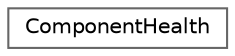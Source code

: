 digraph "Graphical Class Hierarchy"
{
 // LATEX_PDF_SIZE
  bgcolor="transparent";
  edge [fontname=Helvetica,fontsize=10,labelfontname=Helvetica,labelfontsize=10];
  node [fontname=Helvetica,fontsize=10,shape=box,height=0.2,width=0.4];
  rankdir="LR";
  Node0 [id="Node000000",label="ComponentHealth",height=0.2,width=0.4,color="grey40", fillcolor="white", style="filled",URL="$class_component_health.html",tooltip="This class is used to store the state of all components, see ComponentState."];
}
